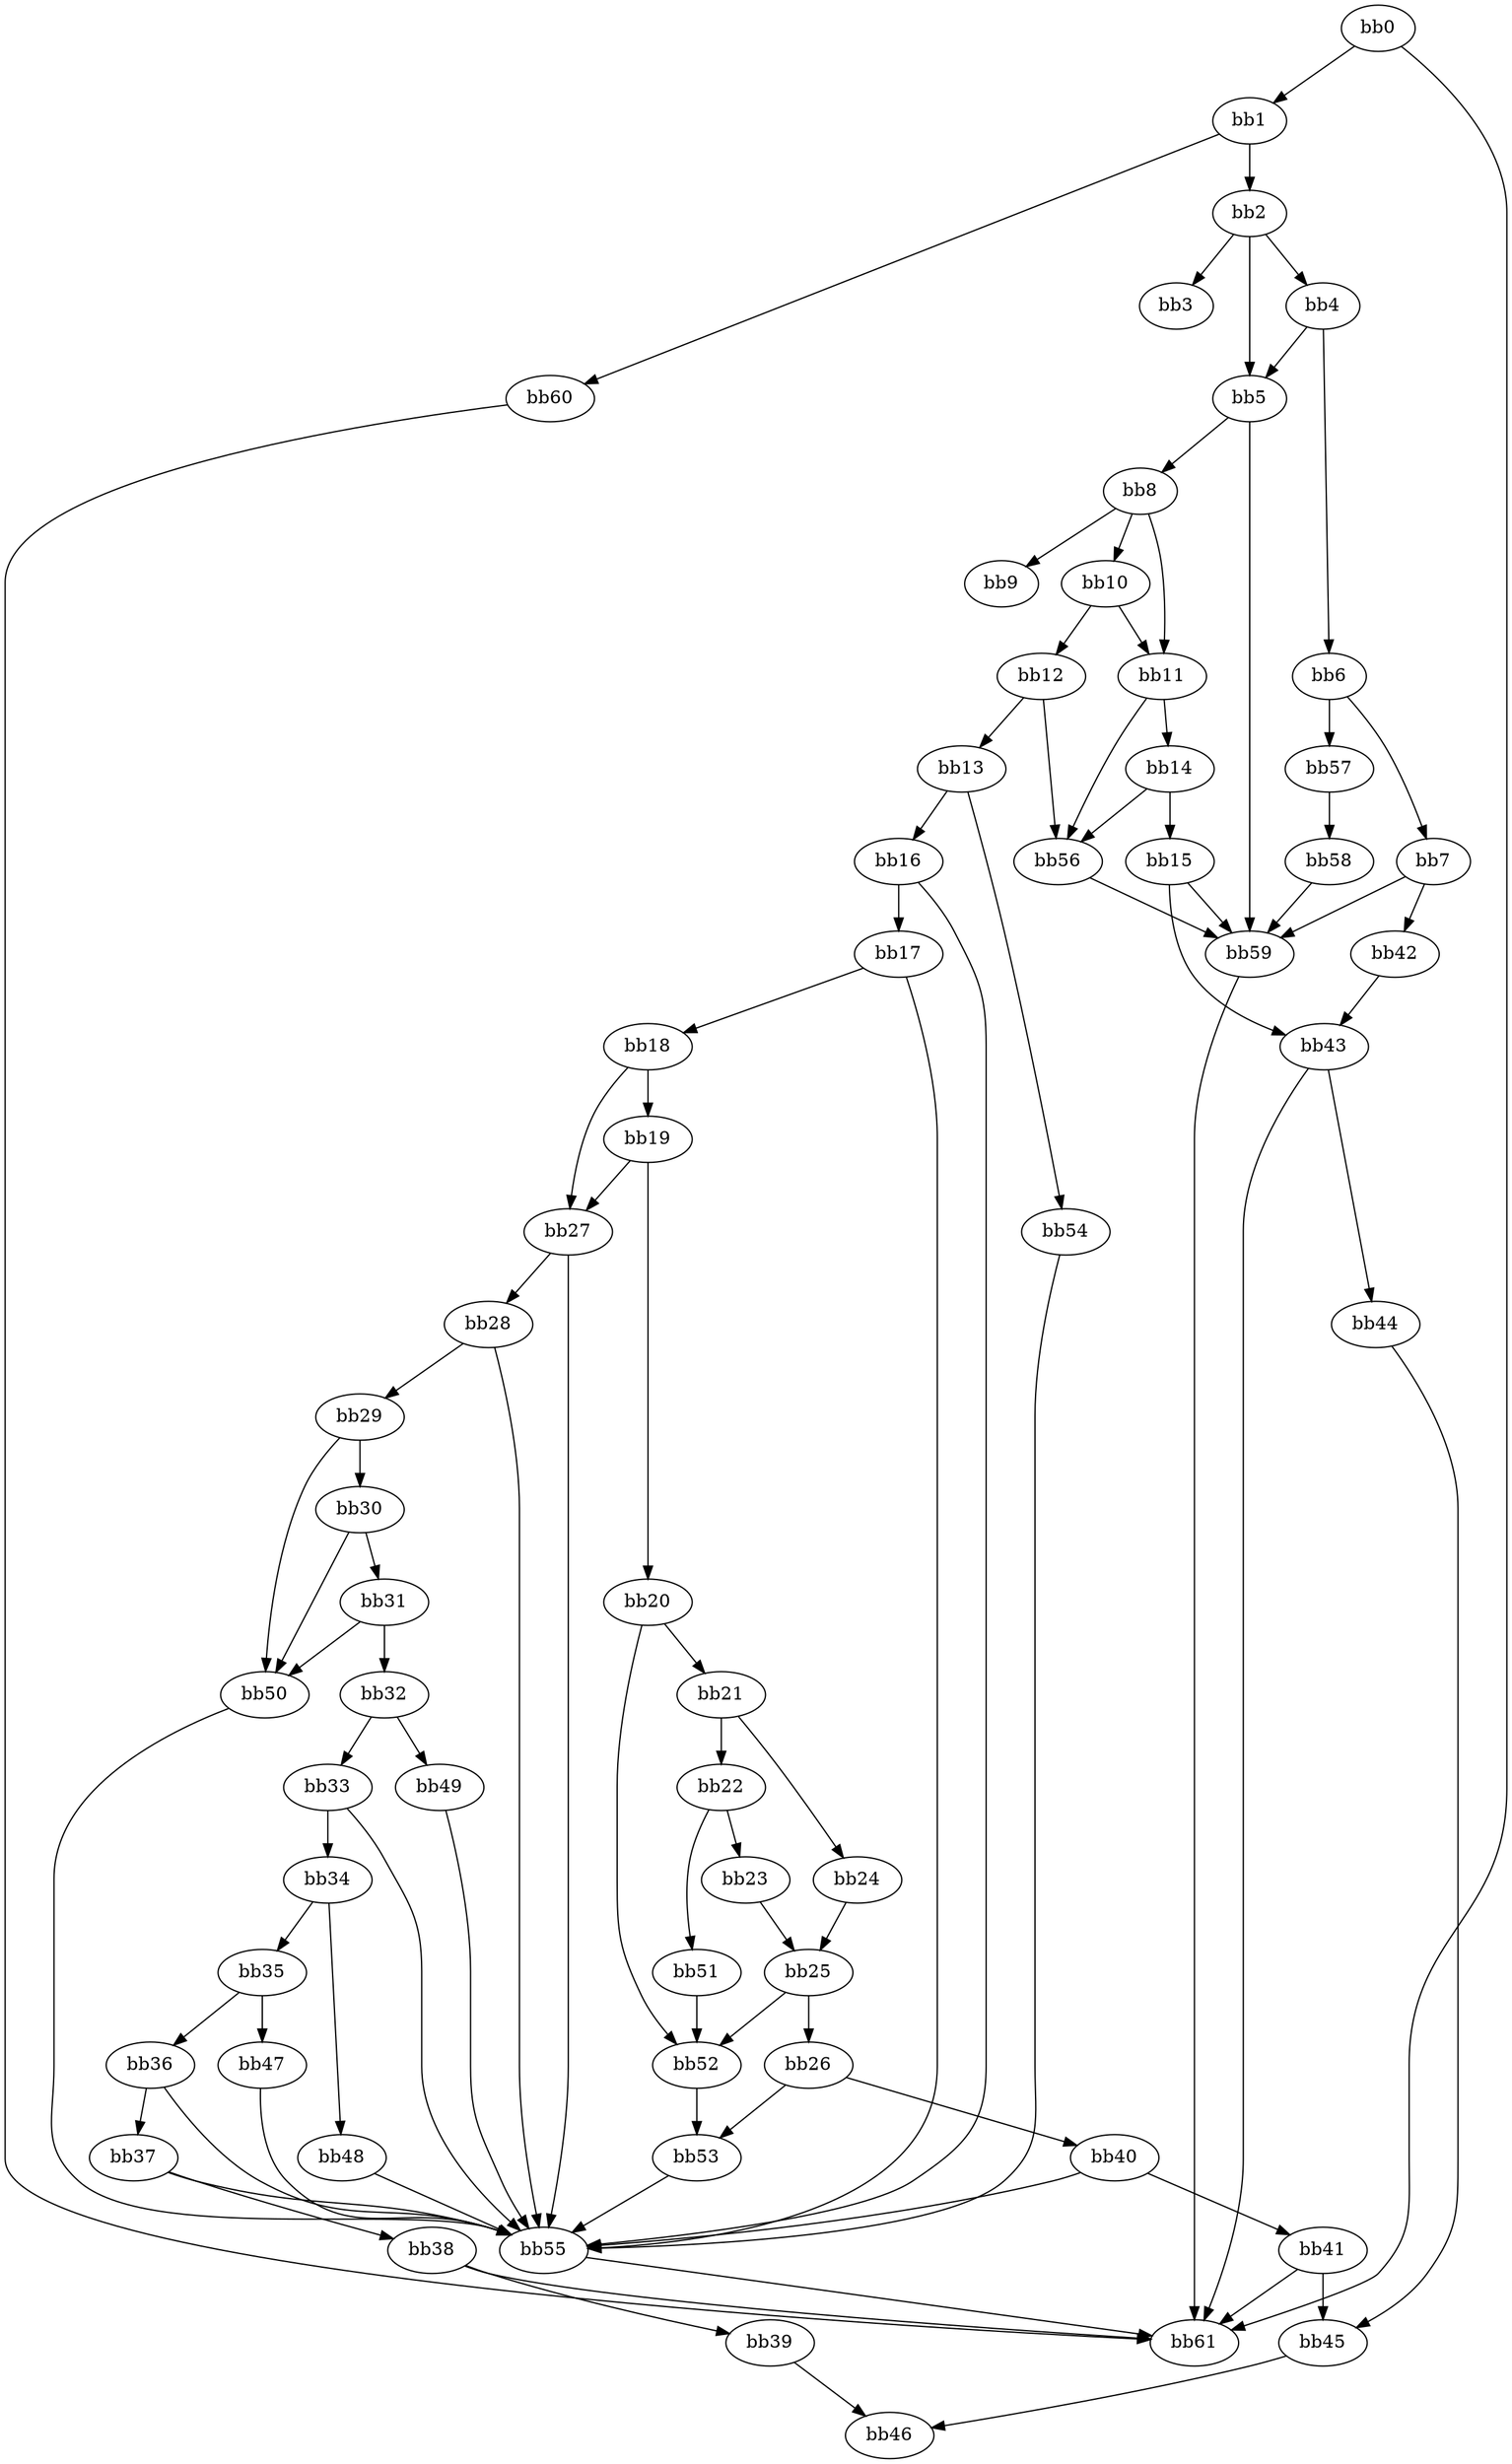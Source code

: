 digraph {
    0 [ label = "bb0\l" ]
    1 [ label = "bb1\l" ]
    2 [ label = "bb2\l" ]
    3 [ label = "bb3\l" ]
    4 [ label = "bb4\l" ]
    5 [ label = "bb5\l" ]
    6 [ label = "bb6\l" ]
    7 [ label = "bb7\l" ]
    8 [ label = "bb8\l" ]
    9 [ label = "bb9\l" ]
    10 [ label = "bb10\l" ]
    11 [ label = "bb11\l" ]
    12 [ label = "bb12\l" ]
    13 [ label = "bb13\l" ]
    14 [ label = "bb14\l" ]
    15 [ label = "bb15\l" ]
    16 [ label = "bb16\l" ]
    17 [ label = "bb17\l" ]
    18 [ label = "bb18\l" ]
    19 [ label = "bb19\l" ]
    20 [ label = "bb20\l" ]
    21 [ label = "bb21\l" ]
    22 [ label = "bb22\l" ]
    23 [ label = "bb23\l" ]
    24 [ label = "bb24\l" ]
    25 [ label = "bb25\l" ]
    26 [ label = "bb26\l" ]
    27 [ label = "bb27\l" ]
    28 [ label = "bb28\l" ]
    29 [ label = "bb29\l" ]
    30 [ label = "bb30\l" ]
    31 [ label = "bb31\l" ]
    32 [ label = "bb32\l" ]
    33 [ label = "bb33\l" ]
    34 [ label = "bb34\l" ]
    35 [ label = "bb35\l" ]
    36 [ label = "bb36\l" ]
    37 [ label = "bb37\l" ]
    38 [ label = "bb38\l" ]
    39 [ label = "bb39\l" ]
    40 [ label = "bb40\l" ]
    41 [ label = "bb41\l" ]
    42 [ label = "bb42\l" ]
    43 [ label = "bb43\l" ]
    44 [ label = "bb44\l" ]
    45 [ label = "bb45\l" ]
    46 [ label = "bb46\l" ]
    47 [ label = "bb47\l" ]
    48 [ label = "bb48\l" ]
    49 [ label = "bb49\l" ]
    50 [ label = "bb50\l" ]
    51 [ label = "bb51\l" ]
    52 [ label = "bb52\l" ]
    53 [ label = "bb53\l" ]
    54 [ label = "bb54\l" ]
    55 [ label = "bb55\l" ]
    56 [ label = "bb56\l" ]
    57 [ label = "bb57\l" ]
    58 [ label = "bb58\l" ]
    59 [ label = "bb59\l" ]
    60 [ label = "bb60\l" ]
    61 [ label = "bb61\l" ]
    0 -> 1 [ ]
    0 -> 61 [ ]
    1 -> 2 [ ]
    1 -> 60 [ ]
    2 -> 3 [ ]
    2 -> 4 [ ]
    2 -> 5 [ ]
    4 -> 5 [ ]
    4 -> 6 [ ]
    5 -> 8 [ ]
    5 -> 59 [ ]
    6 -> 7 [ ]
    6 -> 57 [ ]
    7 -> 42 [ ]
    7 -> 59 [ ]
    8 -> 9 [ ]
    8 -> 10 [ ]
    8 -> 11 [ ]
    10 -> 11 [ ]
    10 -> 12 [ ]
    11 -> 14 [ ]
    11 -> 56 [ ]
    12 -> 13 [ ]
    12 -> 56 [ ]
    13 -> 16 [ ]
    13 -> 54 [ ]
    14 -> 15 [ ]
    14 -> 56 [ ]
    15 -> 43 [ ]
    15 -> 59 [ ]
    16 -> 17 [ ]
    16 -> 55 [ ]
    17 -> 18 [ ]
    17 -> 55 [ ]
    18 -> 19 [ ]
    18 -> 27 [ ]
    19 -> 20 [ ]
    19 -> 27 [ ]
    20 -> 21 [ ]
    20 -> 52 [ ]
    21 -> 22 [ ]
    21 -> 24 [ ]
    22 -> 23 [ ]
    22 -> 51 [ ]
    23 -> 25 [ ]
    24 -> 25 [ ]
    25 -> 26 [ ]
    25 -> 52 [ ]
    26 -> 40 [ ]
    26 -> 53 [ ]
    27 -> 28 [ ]
    27 -> 55 [ ]
    28 -> 29 [ ]
    28 -> 55 [ ]
    29 -> 30 [ ]
    29 -> 50 [ ]
    30 -> 31 [ ]
    30 -> 50 [ ]
    31 -> 32 [ ]
    31 -> 50 [ ]
    32 -> 33 [ ]
    32 -> 49 [ ]
    33 -> 34 [ ]
    33 -> 55 [ ]
    34 -> 35 [ ]
    34 -> 48 [ ]
    35 -> 36 [ ]
    35 -> 47 [ ]
    36 -> 37 [ ]
    36 -> 55 [ ]
    37 -> 38 [ ]
    37 -> 55 [ ]
    38 -> 39 [ ]
    38 -> 61 [ ]
    39 -> 46 [ ]
    40 -> 41 [ ]
    40 -> 55 [ ]
    41 -> 45 [ ]
    41 -> 61 [ ]
    42 -> 43 [ ]
    43 -> 44 [ ]
    43 -> 61 [ ]
    44 -> 45 [ ]
    45 -> 46 [ ]
    47 -> 55 [ ]
    48 -> 55 [ ]
    49 -> 55 [ ]
    50 -> 55 [ ]
    51 -> 52 [ ]
    52 -> 53 [ ]
    53 -> 55 [ ]
    54 -> 55 [ ]
    55 -> 61 [ ]
    56 -> 59 [ ]
    57 -> 58 [ ]
    58 -> 59 [ ]
    59 -> 61 [ ]
    60 -> 61 [ ]
}

